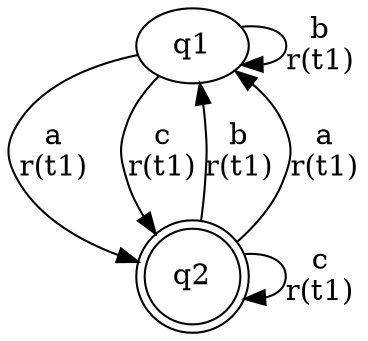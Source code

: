 digraph L {
	qq1[label=q1]
	qq2[label=q2 shape=doublecircle]
	qq1 -> qq2[label="a\nr(t1)\n"]
	qq2 -> qq1[label="b\nr(t1)\n"]
	qq2 -> qq2[label="c\nr(t1)\n"]
	qq2 -> qq1[label="a\nr(t1)\n"]
	qq1 -> qq1[label="b\nr(t1)\n"]
	qq1 -> qq2[label="c\nr(t1)\n"]
}
